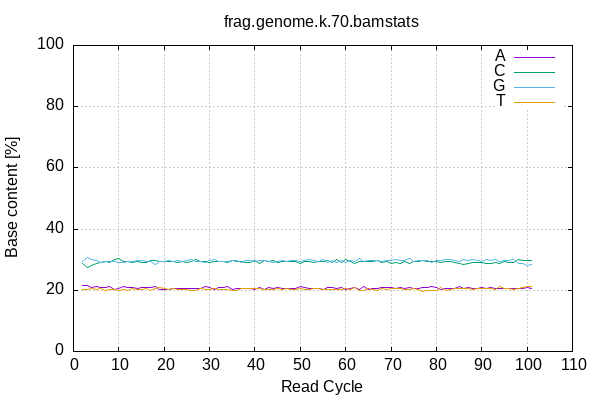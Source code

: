 
            set terminal png size 600,400 truecolor
            set output "frag.genome.k.70/acgt-cycles.png"
            set grid xtics ytics y2tics back lc rgb "#cccccc"
            set style line 1 linecolor rgb "green"
            set style line 2 linecolor rgb "red"
            set style line 3 linecolor rgb "black"
            set style line 4 linecolor rgb "blue"
            set style increment user
            set ylabel "Base content [%]"
            set xlabel "Read Cycle"
            set yrange [0:100]
            set title "frag.genome.k.70.bamstats"
            plot '-' w l ti 'A', '-' w l ti 'C', '-' w l ti 'G', '-' w l ti 'T'
        2	21.48
3	21.59
4	21.05
5	21.29
6	21.07
7	20.90
8	21.13
9	20.41
10	20.70
11	21.24
12	20.97
13	20.99
14	20.73
15	20.92
16	20.93
17	20.76
18	21.14
19	20.38
20	20.41
21	20.34
22	20.75
23	20.60
24	20.74
25	20.69
26	20.57
27	20.65
28	20.66
29	21.22
30	21.02
31	20.23
32	20.94
33	20.94
34	21.19
35	20.34
36	20.65
37	20.73
38	20.44
39	20.64
40	20.26
41	20.94
42	20.42
43	20.80
44	20.70
45	20.84
46	20.54
47	20.72
48	20.66
49	20.68
50	21.20
51	20.80
52	20.47
53	20.65
54	20.63
55	20.21
56	20.92
57	20.86
58	20.46
59	20.80
60	20.40
61	20.43
62	21.04
63	20.32
64	21.26
65	20.42
66	20.72
67	20.60
68	20.82
69	20.76
70	20.82
71	20.44
72	20.80
73	20.70
74	20.78
75	20.68
76	20.66
77	21.06
78	20.88
79	21.23
80	20.91
81	20.33
82	20.73
83	20.55
84	20.71
85	21.27
86	20.64
87	20.94
88	20.64
89	20.64
90	20.87
91	20.59
92	20.81
93	20.67
94	20.68
95	20.50
96	20.65
97	20.58
98	20.48
99	20.54
100	20.94
101	20.67
end
2	28.69
3	27.54
4	28.21
5	28.64
6	29.09
7	29.50
8	29.21
9	29.97
10	30.24
11	29.42
12	29.51
13	28.98
14	29.45
15	29.09
16	28.99
17	29.84
18	29.73
19	29.41
20	29.38
21	29.50
22	29.35
23	29.09
24	29.54
25	29.14
26	29.50
27	30.06
28	29.52
29	29.33
30	29.23
31	29.29
32	29.43
33	29.51
34	29.22
35	29.74
36	29.53
37	29.55
38	29.21
39	29.00
40	29.70
41	28.88
42	29.59
43	29.38
44	29.88
45	29.21
46	29.47
47	29.44
48	29.37
49	29.38
50	28.70
51	29.33
52	29.41
53	29.04
54	29.54
55	29.45
56	29.77
57	29.19
58	30.02
59	29.19
60	29.97
61	29.47
62	28.86
63	29.33
64	29.39
65	29.30
66	29.36
67	29.64
68	29.17
69	29.32
70	28.87
71	28.95
72	28.92
73	29.37
74	28.79
75	29.25
76	29.41
77	29.59
78	29.41
79	29.56
80	29.39
81	29.18
82	29.29
83	29.37
84	29.23
85	28.68
86	28.57
87	28.77
88	29.04
89	29.03
90	29.10
91	28.76
92	28.83
93	29.23
94	28.78
95	29.33
96	29.09
97	29.17
98	30.04
99	29.66
100	29.83
101	29.65
end
2	29.52
3	30.58
4	30.05
5	29.83
6	29.20
7	29.53
8	29.26
9	29.31
10	29.06
11	28.95
12	29.51
13	29.44
14	29.66
15	29.61
16	29.53
17	29.42
18	28.49
19	29.44
20	29.47
21	29.76
22	29.44
23	29.89
24	29.45
25	29.87
26	29.95
27	29.31
28	29.39
29	29.20
30	29.65
31	29.96
32	29.30
33	29.41
34	29.38
35	29.90
36	29.86
37	29.22
38	29.89
39	29.67
40	29.41
41	29.71
42	29.69
43	29.40
44	29.17
45	29.37
46	29.80
47	29.29
48	29.79
49	29.71
50	29.56
51	29.71
52	30.00
53	29.67
54	29.33
55	30.07
56	29.15
57	29.58
58	29.12
59	29.69
60	29.19
61	29.73
62	29.34
63	30.37
64	29.51
65	29.65
66	29.76
67	29.76
68	29.40
69	29.82
70	29.80
71	30.12
72	29.71
73	29.61
74	30.25
75	29.56
76	29.75
77	29.64
78	29.71
79	29.12
80	29.69
81	29.63
82	29.96
83	29.97
84	29.59
85	29.32
86	30.19
87	29.68
88	29.95
89	29.75
90	29.51
91	30.07
92	29.88
93	29.96
94	29.38
95	29.64
96	29.60
97	29.93
98	28.86
99	28.91
100	28.12
101	28.55
end
2	20.32
3	20.30
4	20.68
5	20.25
6	20.64
7	20.07
8	20.41
9	20.30
10	19.99
11	20.39
12	20.01
13	20.59
14	20.16
15	20.37
16	20.56
17	19.99
18	20.64
19	20.76
20	20.74
21	20.40
22	20.46
23	20.42
24	20.26
25	20.30
26	19.98
27	19.98
28	20.43
29	20.26
30	20.10
31	20.53
32	20.33
33	20.13
34	20.21
35	20.01
36	19.96
37	20.50
38	20.46
39	20.68
40	20.63
41	20.46
42	20.30
43	20.42
44	20.25
45	20.58
46	20.19
47	20.55
48	20.18
49	20.22
50	20.54
51	20.16
52	20.11
53	20.64
54	20.50
55	20.26
56	20.16
57	20.37
58	20.40
59	20.32
60	20.45
61	20.37
62	20.77
63	19.99
64	19.84
65	20.63
66	20.16
67	20.01
68	20.61
69	20.10
70	20.50
71	20.48
72	20.56
73	20.32
74	20.18
75	20.51
76	20.17
77	19.71
78	20.00
79	20.09
80	20.01
81	20.87
82	20.02
83	20.11
84	20.46
85	20.73
86	20.60
87	20.61
88	20.38
89	20.58
90	20.52
91	20.58
92	20.48
93	20.14
94	21.17
95	20.53
96	20.66
97	20.32
98	20.63
99	20.88
100	21.11
101	21.14
end
